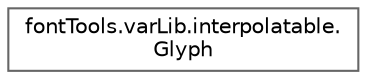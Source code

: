 digraph "Graphical Class Hierarchy"
{
 // LATEX_PDF_SIZE
  bgcolor="transparent";
  edge [fontname=Helvetica,fontsize=10,labelfontname=Helvetica,labelfontsize=10];
  node [fontname=Helvetica,fontsize=10,shape=box,height=0.2,width=0.4];
  rankdir="LR";
  Node0 [id="Node000000",label="fontTools.varLib.interpolatable.\lGlyph",height=0.2,width=0.4,color="grey40", fillcolor="white", style="filled",URL="$d2/d9b/classfontTools_1_1varLib_1_1interpolatable_1_1Glyph.html",tooltip=" "];
}
